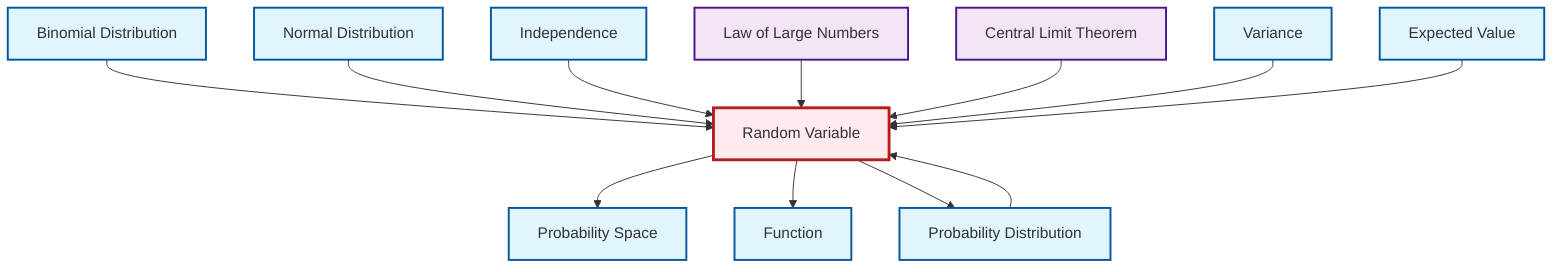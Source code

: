graph TD
    classDef definition fill:#e1f5fe,stroke:#01579b,stroke-width:2px
    classDef theorem fill:#f3e5f5,stroke:#4a148c,stroke-width:2px
    classDef axiom fill:#fff3e0,stroke:#e65100,stroke-width:2px
    classDef example fill:#e8f5e9,stroke:#1b5e20,stroke-width:2px
    classDef current fill:#ffebee,stroke:#b71c1c,stroke-width:3px
    def-normal-distribution["Normal Distribution"]:::definition
    def-independence["Independence"]:::definition
    def-function["Function"]:::definition
    def-random-variable["Random Variable"]:::definition
    thm-central-limit["Central Limit Theorem"]:::theorem
    def-variance["Variance"]:::definition
    def-binomial-distribution["Binomial Distribution"]:::definition
    def-probability-space["Probability Space"]:::definition
    def-probability-distribution["Probability Distribution"]:::definition
    def-expectation["Expected Value"]:::definition
    thm-law-of-large-numbers["Law of Large Numbers"]:::theorem
    def-random-variable --> def-probability-space
    def-binomial-distribution --> def-random-variable
    def-normal-distribution --> def-random-variable
    def-random-variable --> def-function
    def-independence --> def-random-variable
    thm-law-of-large-numbers --> def-random-variable
    def-probability-distribution --> def-random-variable
    thm-central-limit --> def-random-variable
    def-variance --> def-random-variable
    def-random-variable --> def-probability-distribution
    def-expectation --> def-random-variable
    class def-random-variable current